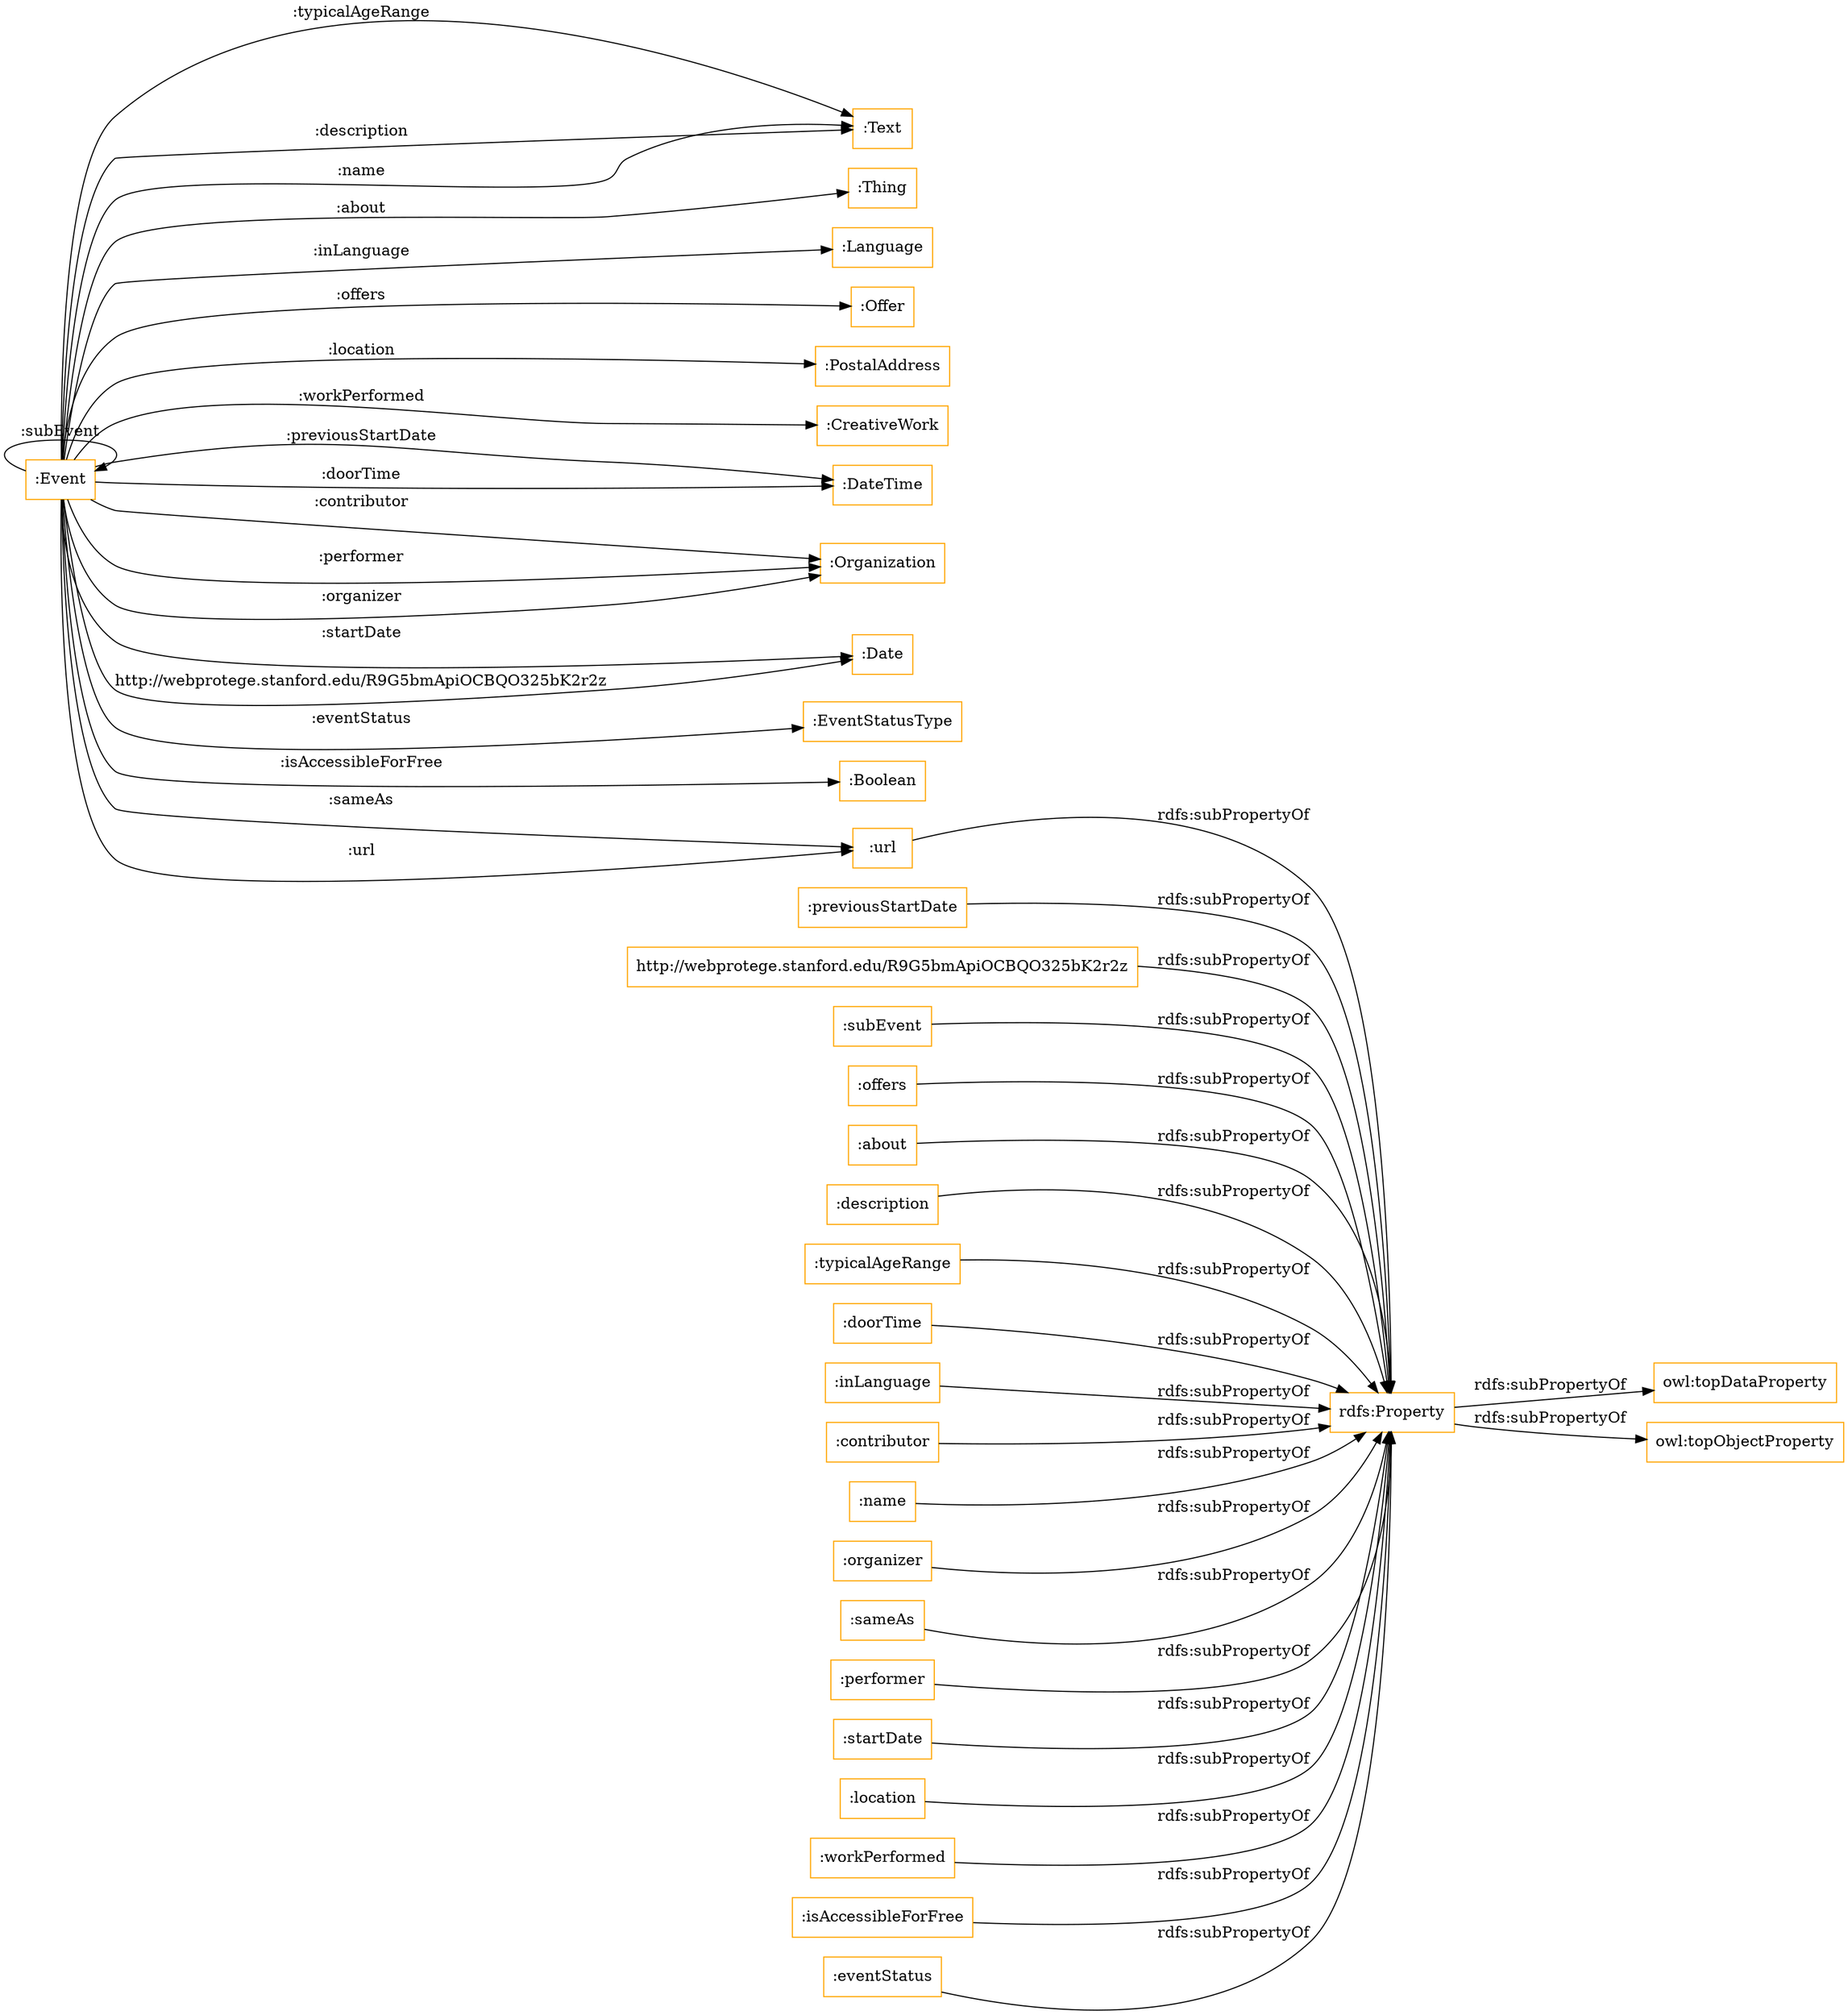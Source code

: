 digraph ar2dtool_diagram { 
rankdir=LR;
size="1501"
node [shape = rectangle, color="orange"]; ":Text" ":Thing" ":Language" ":Offer" ":PostalAddress" ":CreativeWork" ":DateTime" ":Organization" ":Date" ":EventStatusType" ":Event" ":Boolean" ; /*classes style*/
	"rdfs:Property" -> "owl:topDataProperty" [ label = "rdfs:subPropertyOf" ];
	"rdfs:Property" -> "owl:topObjectProperty" [ label = "rdfs:subPropertyOf" ];
	":previousStartDate" -> "rdfs:Property" [ label = "rdfs:subPropertyOf" ];
	"http://webprotege.stanford.edu/R9G5bmApiOCBQO325bK2r2z" -> "rdfs:Property" [ label = "rdfs:subPropertyOf" ];
	":subEvent" -> "rdfs:Property" [ label = "rdfs:subPropertyOf" ];
	":offers" -> "rdfs:Property" [ label = "rdfs:subPropertyOf" ];
	":about" -> "rdfs:Property" [ label = "rdfs:subPropertyOf" ];
	":description" -> "rdfs:Property" [ label = "rdfs:subPropertyOf" ];
	":typicalAgeRange" -> "rdfs:Property" [ label = "rdfs:subPropertyOf" ];
	":doorTime" -> "rdfs:Property" [ label = "rdfs:subPropertyOf" ];
	":inLanguage" -> "rdfs:Property" [ label = "rdfs:subPropertyOf" ];
	":contributor" -> "rdfs:Property" [ label = "rdfs:subPropertyOf" ];
	":name" -> "rdfs:Property" [ label = "rdfs:subPropertyOf" ];
	":organizer" -> "rdfs:Property" [ label = "rdfs:subPropertyOf" ];
	":sameAs" -> "rdfs:Property" [ label = "rdfs:subPropertyOf" ];
	":performer" -> "rdfs:Property" [ label = "rdfs:subPropertyOf" ];
	":startDate" -> "rdfs:Property" [ label = "rdfs:subPropertyOf" ];
	":location" -> "rdfs:Property" [ label = "rdfs:subPropertyOf" ];
	":workPerformed" -> "rdfs:Property" [ label = "rdfs:subPropertyOf" ];
	":isAccessibleForFree" -> "rdfs:Property" [ label = "rdfs:subPropertyOf" ];
	":url" -> "rdfs:Property" [ label = "rdfs:subPropertyOf" ];
	":eventStatus" -> "rdfs:Property" [ label = "rdfs:subPropertyOf" ];
	":Event" -> ":DateTime" [ label = ":previousStartDate" ];
	":Event" -> ":Date" [ label = ":startDate" ];
	":Event" -> ":PostalAddress" [ label = ":location" ];
	":Event" -> ":CreativeWork" [ label = ":workPerformed" ];
	":Event" -> ":Organization" [ label = ":contributor" ];
	":Event" -> ":Organization" [ label = ":performer" ];
	":Event" -> ":Thing" [ label = ":about" ];
	":Event" -> ":url" [ label = ":sameAs" ];
	":Event" -> ":Event" [ label = ":subEvent" ];
	":Event" -> ":Language" [ label = ":inLanguage" ];
	":Event" -> ":Text" [ label = ":typicalAgeRange" ];
	":Event" -> ":EventStatusType" [ label = ":eventStatus" ];
	":Event" -> ":DateTime" [ label = ":doorTime" ];
	":Event" -> ":url" [ label = ":url" ];
	":Event" -> ":Offer" [ label = ":offers" ];
	":Event" -> ":Text" [ label = ":description" ];
	":Event" -> ":Text" [ label = ":name" ];
	":Event" -> ":Boolean" [ label = ":isAccessibleForFree" ];
	":Event" -> ":Date" [ label = "http://webprotege.stanford.edu/R9G5bmApiOCBQO325bK2r2z" ];
	":Event" -> ":Organization" [ label = ":organizer" ];

}
